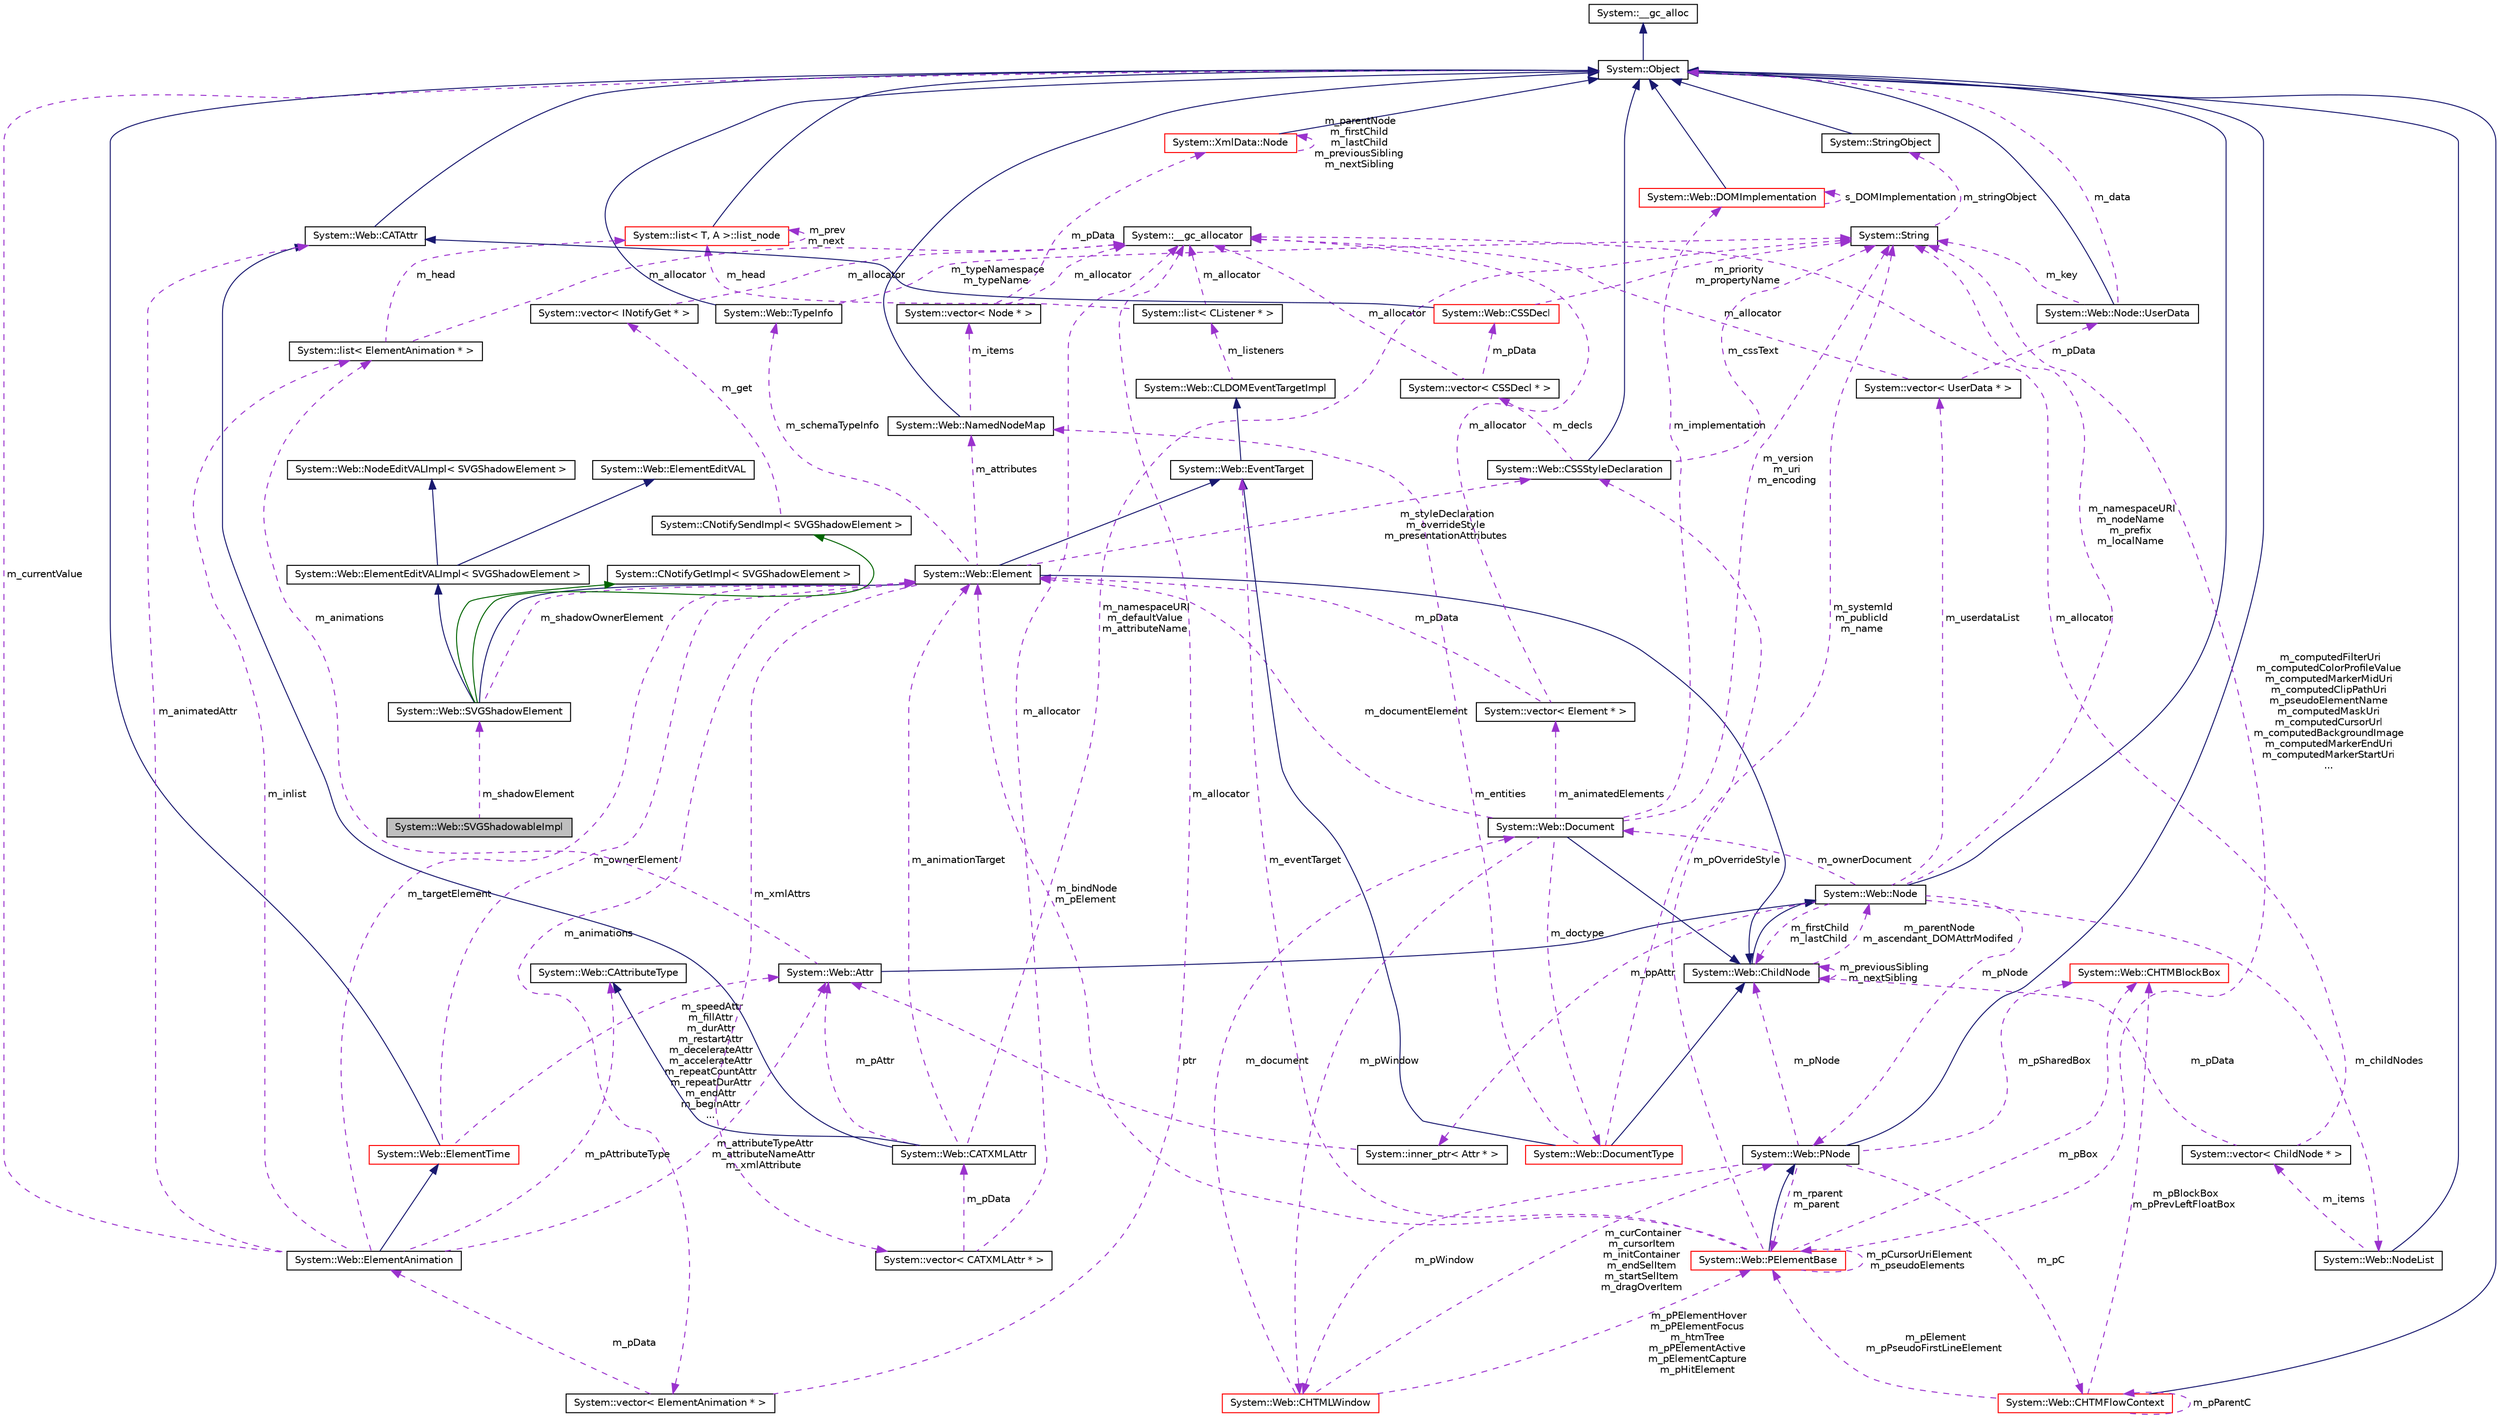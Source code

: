 digraph G
{
  edge [fontname="Helvetica",fontsize="10",labelfontname="Helvetica",labelfontsize="10"];
  node [fontname="Helvetica",fontsize="10",shape=record];
  Node1 [label="System::Web::SVGShadowableImpl",height=0.2,width=0.4,color="black", fillcolor="grey75", style="filled" fontcolor="black"];
  Node2 -> Node1 [dir="back",color="darkorchid3",fontsize="10",style="dashed",label=" m_shadowElement" ,fontname="Helvetica"];
  Node2 [label="System::Web::SVGShadowElement",height=0.2,width=0.4,color="black", fillcolor="white", style="filled",URL="$class_system_1_1_web_1_1_s_v_g_shadow_element.html"];
  Node3 -> Node2 [dir="back",color="midnightblue",fontsize="10",style="solid",fontname="Helvetica"];
  Node3 [label="System::Web::Element",height=0.2,width=0.4,color="black", fillcolor="white", style="filled",URL="$class_system_1_1_web_1_1_element.html"];
  Node4 -> Node3 [dir="back",color="midnightblue",fontsize="10",style="solid",fontname="Helvetica"];
  Node4 [label="System::Web::ChildNode",height=0.2,width=0.4,color="black", fillcolor="white", style="filled",URL="$class_system_1_1_web_1_1_child_node.html"];
  Node5 -> Node4 [dir="back",color="midnightblue",fontsize="10",style="solid",fontname="Helvetica"];
  Node5 [label="System::Web::Node",height=0.2,width=0.4,color="black", fillcolor="white", style="filled",URL="$class_system_1_1_web_1_1_node.html"];
  Node6 -> Node5 [dir="back",color="midnightblue",fontsize="10",style="solid",fontname="Helvetica"];
  Node6 [label="System::Object",height=0.2,width=0.4,color="black", fillcolor="white", style="filled",URL="$class_system_1_1_object.html"];
  Node7 -> Node6 [dir="back",color="midnightblue",fontsize="10",style="solid",fontname="Helvetica"];
  Node7 [label="System::__gc_alloc",height=0.2,width=0.4,color="black", fillcolor="white", style="filled",URL="$class_system_1_1____gc__alloc.html"];
  Node8 -> Node5 [dir="back",color="darkorchid3",fontsize="10",style="dashed",label=" m_childNodes" ,fontname="Helvetica"];
  Node8 [label="System::Web::NodeList",height=0.2,width=0.4,color="black", fillcolor="white", style="filled",URL="$class_system_1_1_web_1_1_node_list.html"];
  Node6 -> Node8 [dir="back",color="midnightblue",fontsize="10",style="solid",fontname="Helvetica"];
  Node9 -> Node8 [dir="back",color="darkorchid3",fontsize="10",style="dashed",label=" m_items" ,fontname="Helvetica"];
  Node9 [label="System::vector\< ChildNode * \>",height=0.2,width=0.4,color="black", fillcolor="white", style="filled",URL="$class_system_1_1vector.html"];
  Node10 -> Node9 [dir="back",color="darkorchid3",fontsize="10",style="dashed",label=" m_allocator" ,fontname="Helvetica"];
  Node10 [label="System::__gc_allocator",height=0.2,width=0.4,color="black", fillcolor="white", style="filled",URL="$class_system_1_1____gc__allocator.html"];
  Node4 -> Node9 [dir="back",color="darkorchid3",fontsize="10",style="dashed",label=" m_pData" ,fontname="Helvetica"];
  Node11 -> Node5 [dir="back",color="darkorchid3",fontsize="10",style="dashed",label=" m_ownerDocument" ,fontname="Helvetica"];
  Node11 [label="System::Web::Document",height=0.2,width=0.4,color="black", fillcolor="white", style="filled",URL="$class_system_1_1_web_1_1_document.html"];
  Node4 -> Node11 [dir="back",color="midnightblue",fontsize="10",style="solid",fontname="Helvetica"];
  Node12 -> Node11 [dir="back",color="darkorchid3",fontsize="10",style="dashed",label=" m_implementation" ,fontname="Helvetica"];
  Node12 [label="System::Web::DOMImplementation",height=0.2,width=0.4,color="red", fillcolor="white", style="filled",URL="$class_system_1_1_web_1_1_d_o_m_implementation.html"];
  Node6 -> Node12 [dir="back",color="midnightblue",fontsize="10",style="solid",fontname="Helvetica"];
  Node12 -> Node12 [dir="back",color="darkorchid3",fontsize="10",style="dashed",label=" s_DOMImplementation" ,fontname="Helvetica"];
  Node13 -> Node11 [dir="back",color="darkorchid3",fontsize="10",style="dashed",label=" m_doctype" ,fontname="Helvetica"];
  Node13 [label="System::Web::DocumentType",height=0.2,width=0.4,color="red", fillcolor="white", style="filled",URL="$class_system_1_1_web_1_1_document_type.html"];
  Node4 -> Node13 [dir="back",color="midnightblue",fontsize="10",style="solid",fontname="Helvetica"];
  Node14 -> Node13 [dir="back",color="midnightblue",fontsize="10",style="solid",fontname="Helvetica"];
  Node14 [label="System::Web::EventTarget",height=0.2,width=0.4,color="black", fillcolor="white", style="filled",URL="$class_system_1_1_web_1_1_event_target.html"];
  Node15 -> Node14 [dir="back",color="midnightblue",fontsize="10",style="solid",fontname="Helvetica"];
  Node15 [label="System::Web::CLDOMEventTargetImpl",height=0.2,width=0.4,color="black", fillcolor="white", style="filled",URL="$class_system_1_1_web_1_1_c_l_d_o_m_event_target_impl.html"];
  Node16 -> Node15 [dir="back",color="darkorchid3",fontsize="10",style="dashed",label=" m_listeners" ,fontname="Helvetica"];
  Node16 [label="System::list\< CListener * \>",height=0.2,width=0.4,color="black", fillcolor="white", style="filled",URL="$class_system_1_1list.html"];
  Node10 -> Node16 [dir="back",color="darkorchid3",fontsize="10",style="dashed",label=" m_allocator" ,fontname="Helvetica"];
  Node17 -> Node16 [dir="back",color="darkorchid3",fontsize="10",style="dashed",label=" m_head" ,fontname="Helvetica"];
  Node17 [label="System::list\< T, A \>::list_node",height=0.2,width=0.4,color="red", fillcolor="white", style="filled",URL="$class_system_1_1list_1_1list__node.html"];
  Node6 -> Node17 [dir="back",color="midnightblue",fontsize="10",style="solid",fontname="Helvetica"];
  Node17 -> Node17 [dir="back",color="darkorchid3",fontsize="10",style="dashed",label=" m_prev\nm_next" ,fontname="Helvetica"];
  Node18 -> Node13 [dir="back",color="darkorchid3",fontsize="10",style="dashed",label=" m_entities" ,fontname="Helvetica"];
  Node18 [label="System::Web::NamedNodeMap",height=0.2,width=0.4,color="black", fillcolor="white", style="filled",URL="$class_system_1_1_web_1_1_named_node_map.html"];
  Node6 -> Node18 [dir="back",color="midnightblue",fontsize="10",style="solid",fontname="Helvetica"];
  Node19 -> Node18 [dir="back",color="darkorchid3",fontsize="10",style="dashed",label=" m_items" ,fontname="Helvetica"];
  Node19 [label="System::vector\< Node * \>",height=0.2,width=0.4,color="black", fillcolor="white", style="filled",URL="$class_system_1_1vector.html"];
  Node20 -> Node19 [dir="back",color="darkorchid3",fontsize="10",style="dashed",label=" m_pData" ,fontname="Helvetica"];
  Node20 [label="System::XmlData::Node",height=0.2,width=0.4,color="red", fillcolor="white", style="filled",URL="$class_system_1_1_xml_data_1_1_node.html"];
  Node6 -> Node20 [dir="back",color="midnightblue",fontsize="10",style="solid",fontname="Helvetica"];
  Node20 -> Node20 [dir="back",color="darkorchid3",fontsize="10",style="dashed",label=" m_parentNode\nm_firstChild\nm_lastChild\nm_previousSibling\nm_nextSibling" ,fontname="Helvetica"];
  Node10 -> Node19 [dir="back",color="darkorchid3",fontsize="10",style="dashed",label=" m_allocator" ,fontname="Helvetica"];
  Node21 -> Node13 [dir="back",color="darkorchid3",fontsize="10",style="dashed",label=" m_systemId\nm_publicId\nm_name" ,fontname="Helvetica"];
  Node21 [label="System::String",height=0.2,width=0.4,color="black", fillcolor="white", style="filled",URL="$class_system_1_1_string.html"];
  Node22 -> Node21 [dir="back",color="darkorchid3",fontsize="10",style="dashed",label=" m_stringObject" ,fontname="Helvetica"];
  Node22 [label="System::StringObject",height=0.2,width=0.4,color="black", fillcolor="white", style="filled",URL="$class_system_1_1_string_object.html"];
  Node6 -> Node22 [dir="back",color="midnightblue",fontsize="10",style="solid",fontname="Helvetica"];
  Node23 -> Node11 [dir="back",color="darkorchid3",fontsize="10",style="dashed",label=" m_animatedElements" ,fontname="Helvetica"];
  Node23 [label="System::vector\< Element * \>",height=0.2,width=0.4,color="black", fillcolor="white", style="filled",URL="$class_system_1_1vector.html"];
  Node10 -> Node23 [dir="back",color="darkorchid3",fontsize="10",style="dashed",label=" m_allocator" ,fontname="Helvetica"];
  Node3 -> Node23 [dir="back",color="darkorchid3",fontsize="10",style="dashed",label=" m_pData" ,fontname="Helvetica"];
  Node24 -> Node11 [dir="back",color="darkorchid3",fontsize="10",style="dashed",label=" m_pWindow" ,fontname="Helvetica"];
  Node24 [label="System::Web::CHTMLWindow",height=0.2,width=0.4,color="red", fillcolor="white", style="filled",URL="$class_system_1_1_web_1_1_c_h_t_m_l_window.html"];
  Node11 -> Node24 [dir="back",color="darkorchid3",fontsize="10",style="dashed",label=" m_document" ,fontname="Helvetica"];
  Node25 -> Node24 [dir="back",color="darkorchid3",fontsize="10",style="dashed",label=" m_curContainer\nm_cursorItem\nm_initContainer\nm_endSelItem\nm_startSelItem\nm_dragOverItem" ,fontname="Helvetica"];
  Node25 [label="System::Web::PNode",height=0.2,width=0.4,color="black", fillcolor="white", style="filled",URL="$class_system_1_1_web_1_1_p_node.html"];
  Node6 -> Node25 [dir="back",color="midnightblue",fontsize="10",style="solid",fontname="Helvetica"];
  Node24 -> Node25 [dir="back",color="darkorchid3",fontsize="10",style="dashed",label=" m_pWindow" ,fontname="Helvetica"];
  Node26 -> Node25 [dir="back",color="darkorchid3",fontsize="10",style="dashed",label=" m_rparent\nm_parent" ,fontname="Helvetica"];
  Node26 [label="System::Web::PElementBase",height=0.2,width=0.4,color="red", fillcolor="white", style="filled",URL="$class_system_1_1_web_1_1_p_element_base.html"];
  Node25 -> Node26 [dir="back",color="midnightblue",fontsize="10",style="solid",fontname="Helvetica"];
  Node14 -> Node26 [dir="back",color="darkorchid3",fontsize="10",style="dashed",label=" m_eventTarget" ,fontname="Helvetica"];
  Node21 -> Node26 [dir="back",color="darkorchid3",fontsize="10",style="dashed",label=" m_computedFilterUri\nm_computedColorProfileValue\nm_computedMarkerMidUri\nm_computedClipPathUri\nm_pseudoElementName\nm_computedMaskUri\nm_computedCursorUrl\nm_computedBackgroundImage\nm_computedMarkerEndUri\nm_computedMarkerStartUri\n..." ,fontname="Helvetica"];
  Node27 -> Node26 [dir="back",color="darkorchid3",fontsize="10",style="dashed",label=" m_pOverrideStyle" ,fontname="Helvetica"];
  Node27 [label="System::Web::CSSStyleDeclaration",height=0.2,width=0.4,color="black", fillcolor="white", style="filled",URL="$class_system_1_1_web_1_1_c_s_s_style_declaration.html"];
  Node6 -> Node27 [dir="back",color="midnightblue",fontsize="10",style="solid",fontname="Helvetica"];
  Node21 -> Node27 [dir="back",color="darkorchid3",fontsize="10",style="dashed",label=" m_cssText" ,fontname="Helvetica"];
  Node28 -> Node27 [dir="back",color="darkorchid3",fontsize="10",style="dashed",label=" m_decls" ,fontname="Helvetica"];
  Node28 [label="System::vector\< CSSDecl * \>",height=0.2,width=0.4,color="black", fillcolor="white", style="filled",URL="$class_system_1_1vector.html"];
  Node10 -> Node28 [dir="back",color="darkorchid3",fontsize="10",style="dashed",label=" m_allocator" ,fontname="Helvetica"];
  Node29 -> Node28 [dir="back",color="darkorchid3",fontsize="10",style="dashed",label=" m_pData" ,fontname="Helvetica"];
  Node29 [label="System::Web::CSSDecl",height=0.2,width=0.4,color="red", fillcolor="white", style="filled",URL="$class_system_1_1_web_1_1_c_s_s_decl.html"];
  Node30 -> Node29 [dir="back",color="midnightblue",fontsize="10",style="solid",fontname="Helvetica"];
  Node30 [label="System::Web::CATAttr",height=0.2,width=0.4,color="black", fillcolor="white", style="filled",URL="$class_system_1_1_web_1_1_c_a_t_attr.html"];
  Node6 -> Node30 [dir="back",color="midnightblue",fontsize="10",style="solid",fontname="Helvetica"];
  Node21 -> Node29 [dir="back",color="darkorchid3",fontsize="10",style="dashed",label=" m_priority\nm_propertyName" ,fontname="Helvetica"];
  Node3 -> Node26 [dir="back",color="darkorchid3",fontsize="10",style="dashed",label=" m_bindNode\nm_pElement" ,fontname="Helvetica"];
  Node26 -> Node26 [dir="back",color="darkorchid3",fontsize="10",style="dashed",label=" m_pCursorUriElement\nm_pseudoElements" ,fontname="Helvetica"];
  Node31 -> Node26 [dir="back",color="darkorchid3",fontsize="10",style="dashed",label=" m_pBox" ,fontname="Helvetica"];
  Node31 [label="System::Web::CHTMBlockBox",height=0.2,width=0.4,color="red", fillcolor="white", style="filled",URL="$class_system_1_1_web_1_1_c_h_t_m_block_box.html"];
  Node4 -> Node25 [dir="back",color="darkorchid3",fontsize="10",style="dashed",label=" m_pNode" ,fontname="Helvetica"];
  Node32 -> Node25 [dir="back",color="darkorchid3",fontsize="10",style="dashed",label=" m_pC" ,fontname="Helvetica"];
  Node32 [label="System::Web::CHTMFlowContext",height=0.2,width=0.4,color="red", fillcolor="white", style="filled",URL="$class_system_1_1_web_1_1_c_h_t_m_flow_context.html"];
  Node6 -> Node32 [dir="back",color="midnightblue",fontsize="10",style="solid",fontname="Helvetica"];
  Node26 -> Node32 [dir="back",color="darkorchid3",fontsize="10",style="dashed",label=" m_pElement\nm_pPseudoFirstLineElement" ,fontname="Helvetica"];
  Node32 -> Node32 [dir="back",color="darkorchid3",fontsize="10",style="dashed",label=" m_pParentC" ,fontname="Helvetica"];
  Node31 -> Node32 [dir="back",color="darkorchid3",fontsize="10",style="dashed",label=" m_pBlockBox\nm_pPrevLeftFloatBox" ,fontname="Helvetica"];
  Node31 -> Node25 [dir="back",color="darkorchid3",fontsize="10",style="dashed",label=" m_pSharedBox" ,fontname="Helvetica"];
  Node26 -> Node24 [dir="back",color="darkorchid3",fontsize="10",style="dashed",label=" m_pPElementHover\nm_pPElementFocus\nm_htmTree\nm_pPElementActive\nm_pElementCapture\nm_pHitElement" ,fontname="Helvetica"];
  Node21 -> Node11 [dir="back",color="darkorchid3",fontsize="10",style="dashed",label=" m_version\nm_uri\nm_encoding" ,fontname="Helvetica"];
  Node3 -> Node11 [dir="back",color="darkorchid3",fontsize="10",style="dashed",label=" m_documentElement" ,fontname="Helvetica"];
  Node21 -> Node5 [dir="back",color="darkorchid3",fontsize="10",style="dashed",label=" m_namespaceURI\nm_nodeName\nm_prefix\nm_localName" ,fontname="Helvetica"];
  Node25 -> Node5 [dir="back",color="darkorchid3",fontsize="10",style="dashed",label=" m_pNode" ,fontname="Helvetica"];
  Node4 -> Node5 [dir="back",color="darkorchid3",fontsize="10",style="dashed",label=" m_firstChild\nm_lastChild" ,fontname="Helvetica"];
  Node33 -> Node5 [dir="back",color="darkorchid3",fontsize="10",style="dashed",label=" m_userdataList" ,fontname="Helvetica"];
  Node33 [label="System::vector\< UserData * \>",height=0.2,width=0.4,color="black", fillcolor="white", style="filled",URL="$class_system_1_1vector.html"];
  Node34 -> Node33 [dir="back",color="darkorchid3",fontsize="10",style="dashed",label=" m_pData" ,fontname="Helvetica"];
  Node34 [label="System::Web::Node::UserData",height=0.2,width=0.4,color="black", fillcolor="white", style="filled",URL="$class_system_1_1_web_1_1_node_1_1_user_data.html"];
  Node6 -> Node34 [dir="back",color="midnightblue",fontsize="10",style="solid",fontname="Helvetica"];
  Node21 -> Node34 [dir="back",color="darkorchid3",fontsize="10",style="dashed",label=" m_key" ,fontname="Helvetica"];
  Node6 -> Node34 [dir="back",color="darkorchid3",fontsize="10",style="dashed",label=" m_data" ,fontname="Helvetica"];
  Node10 -> Node33 [dir="back",color="darkorchid3",fontsize="10",style="dashed",label=" m_allocator" ,fontname="Helvetica"];
  Node35 -> Node5 [dir="back",color="darkorchid3",fontsize="10",style="dashed",label=" m_ppAttr" ,fontname="Helvetica"];
  Node35 [label="System::inner_ptr\< Attr * \>",height=0.2,width=0.4,color="black", fillcolor="white", style="filled",URL="$class_system_1_1inner__ptr.html"];
  Node36 -> Node35 [dir="back",color="darkorchid3",fontsize="10",style="dashed",label=" ptr" ,fontname="Helvetica"];
  Node36 [label="System::Web::Attr",height=0.2,width=0.4,color="black", fillcolor="white", style="filled",URL="$class_system_1_1_web_1_1_attr.html"];
  Node5 -> Node36 [dir="back",color="midnightblue",fontsize="10",style="solid",fontname="Helvetica"];
  Node37 -> Node36 [dir="back",color="darkorchid3",fontsize="10",style="dashed",label=" m_animations" ,fontname="Helvetica"];
  Node37 [label="System::list\< ElementAnimation * \>",height=0.2,width=0.4,color="black", fillcolor="white", style="filled",URL="$class_system_1_1list.html"];
  Node10 -> Node37 [dir="back",color="darkorchid3",fontsize="10",style="dashed",label=" m_allocator" ,fontname="Helvetica"];
  Node17 -> Node37 [dir="back",color="darkorchid3",fontsize="10",style="dashed",label=" m_head" ,fontname="Helvetica"];
  Node5 -> Node4 [dir="back",color="darkorchid3",fontsize="10",style="dashed",label=" m_parentNode\nm_ascendant_DOMAttrModifed" ,fontname="Helvetica"];
  Node4 -> Node4 [dir="back",color="darkorchid3",fontsize="10",style="dashed",label=" m_previousSibling\nm_nextSibling" ,fontname="Helvetica"];
  Node14 -> Node3 [dir="back",color="midnightblue",fontsize="10",style="solid",fontname="Helvetica"];
  Node38 -> Node3 [dir="back",color="darkorchid3",fontsize="10",style="dashed",label=" m_xmlAttrs" ,fontname="Helvetica"];
  Node38 [label="System::vector\< CATXMLAttr * \>",height=0.2,width=0.4,color="black", fillcolor="white", style="filled",URL="$class_system_1_1vector.html"];
  Node10 -> Node38 [dir="back",color="darkorchid3",fontsize="10",style="dashed",label=" m_allocator" ,fontname="Helvetica"];
  Node39 -> Node38 [dir="back",color="darkorchid3",fontsize="10",style="dashed",label=" m_pData" ,fontname="Helvetica"];
  Node39 [label="System::Web::CATXMLAttr",height=0.2,width=0.4,color="black", fillcolor="white", style="filled",URL="$class_system_1_1_web_1_1_c_a_t_x_m_l_attr.html"];
  Node30 -> Node39 [dir="back",color="midnightblue",fontsize="10",style="solid",fontname="Helvetica"];
  Node40 -> Node39 [dir="back",color="midnightblue",fontsize="10",style="solid",fontname="Helvetica"];
  Node40 [label="System::Web::CAttributeType",height=0.2,width=0.4,color="black", fillcolor="white", style="filled",URL="$class_system_1_1_web_1_1_c_attribute_type.html"];
  Node36 -> Node39 [dir="back",color="darkorchid3",fontsize="10",style="dashed",label=" m_pAttr" ,fontname="Helvetica"];
  Node21 -> Node39 [dir="back",color="darkorchid3",fontsize="10",style="dashed",label=" m_namespaceURI\nm_defaultValue\nm_attributeName" ,fontname="Helvetica"];
  Node3 -> Node39 [dir="back",color="darkorchid3",fontsize="10",style="dashed",label=" m_animationTarget" ,fontname="Helvetica"];
  Node18 -> Node3 [dir="back",color="darkorchid3",fontsize="10",style="dashed",label=" m_attributes" ,fontname="Helvetica"];
  Node41 -> Node3 [dir="back",color="darkorchid3",fontsize="10",style="dashed",label=" m_schemaTypeInfo" ,fontname="Helvetica"];
  Node41 [label="System::Web::TypeInfo",height=0.2,width=0.4,color="black", fillcolor="white", style="filled",URL="$class_system_1_1_web_1_1_type_info.html"];
  Node6 -> Node41 [dir="back",color="midnightblue",fontsize="10",style="solid",fontname="Helvetica"];
  Node21 -> Node41 [dir="back",color="darkorchid3",fontsize="10",style="dashed",label=" m_typeNamespace\nm_typeName" ,fontname="Helvetica"];
  Node27 -> Node3 [dir="back",color="darkorchid3",fontsize="10",style="dashed",label=" m_styleDeclaration\nm_overrideStyle\nm_presentationAttributes" ,fontname="Helvetica"];
  Node42 -> Node3 [dir="back",color="darkorchid3",fontsize="10",style="dashed",label=" m_animations" ,fontname="Helvetica"];
  Node42 [label="System::vector\< ElementAnimation * \>",height=0.2,width=0.4,color="black", fillcolor="white", style="filled",URL="$class_system_1_1vector.html"];
  Node10 -> Node42 [dir="back",color="darkorchid3",fontsize="10",style="dashed",label=" m_allocator" ,fontname="Helvetica"];
  Node43 -> Node42 [dir="back",color="darkorchid3",fontsize="10",style="dashed",label=" m_pData" ,fontname="Helvetica"];
  Node43 [label="System::Web::ElementAnimation",height=0.2,width=0.4,color="black", fillcolor="white", style="filled",URL="$class_system_1_1_web_1_1_element_animation.html"];
  Node44 -> Node43 [dir="back",color="midnightblue",fontsize="10",style="solid",fontname="Helvetica"];
  Node44 [label="System::Web::ElementTime",height=0.2,width=0.4,color="red", fillcolor="white", style="filled",URL="$class_system_1_1_web_1_1_element_time.html"];
  Node6 -> Node44 [dir="back",color="midnightblue",fontsize="10",style="solid",fontname="Helvetica"];
  Node36 -> Node44 [dir="back",color="darkorchid3",fontsize="10",style="dashed",label=" m_speedAttr\nm_fillAttr\nm_durAttr\nm_restartAttr\nm_decelerateAttr\nm_accelerateAttr\nm_repeatCountAttr\nm_repeatDurAttr\nm_endAttr\nm_beginAttr\n..." ,fontname="Helvetica"];
  Node3 -> Node44 [dir="back",color="darkorchid3",fontsize="10",style="dashed",label=" m_ownerElement" ,fontname="Helvetica"];
  Node30 -> Node43 [dir="back",color="darkorchid3",fontsize="10",style="dashed",label=" m_animatedAttr" ,fontname="Helvetica"];
  Node37 -> Node43 [dir="back",color="darkorchid3",fontsize="10",style="dashed",label=" m_inlist" ,fontname="Helvetica"];
  Node40 -> Node43 [dir="back",color="darkorchid3",fontsize="10",style="dashed",label=" m_pAttributeType" ,fontname="Helvetica"];
  Node36 -> Node43 [dir="back",color="darkorchid3",fontsize="10",style="dashed",label=" m_attributeTypeAttr\nm_attributeNameAttr\nm_xmlAttribute" ,fontname="Helvetica"];
  Node3 -> Node43 [dir="back",color="darkorchid3",fontsize="10",style="dashed",label=" m_targetElement" ,fontname="Helvetica"];
  Node6 -> Node43 [dir="back",color="darkorchid3",fontsize="10",style="dashed",label=" m_currentValue" ,fontname="Helvetica"];
  Node45 -> Node2 [dir="back",color="midnightblue",fontsize="10",style="solid",fontname="Helvetica"];
  Node45 [label="System::Web::ElementEditVALImpl\< SVGShadowElement \>",height=0.2,width=0.4,color="black", fillcolor="white", style="filled",URL="$class_system_1_1_web_1_1_element_edit_v_a_l_impl.html"];
  Node46 -> Node45 [dir="back",color="midnightblue",fontsize="10",style="solid",fontname="Helvetica"];
  Node46 [label="System::Web::NodeEditVALImpl\< SVGShadowElement \>",height=0.2,width=0.4,color="black", fillcolor="white", style="filled",URL="$class_system_1_1_web_1_1_node_edit_v_a_l_impl.html"];
  Node47 -> Node45 [dir="back",color="midnightblue",fontsize="10",style="solid",fontname="Helvetica"];
  Node47 [label="System::Web::ElementEditVAL",height=0.2,width=0.4,color="black", fillcolor="white", style="filled",URL="$class_system_1_1_web_1_1_element_edit_v_a_l.html"];
  Node48 -> Node2 [dir="back",color="darkgreen",fontsize="10",style="solid",fontname="Helvetica"];
  Node48 [label="System::CNotifyGetImpl\< SVGShadowElement \>",height=0.2,width=0.4,color="black", fillcolor="white", style="filled",URL="$class_system_1_1_c_notify_get_impl.html"];
  Node49 -> Node2 [dir="back",color="darkgreen",fontsize="10",style="solid",fontname="Helvetica"];
  Node49 [label="System::CNotifySendImpl\< SVGShadowElement \>",height=0.2,width=0.4,color="black", fillcolor="white", style="filled",URL="$class_system_1_1_c_notify_send_impl.html"];
  Node50 -> Node49 [dir="back",color="darkorchid3",fontsize="10",style="dashed",label=" m_get" ,fontname="Helvetica"];
  Node50 [label="System::vector\< INotifyGet * \>",height=0.2,width=0.4,color="black", fillcolor="white", style="filled",URL="$class_system_1_1vector.html"];
  Node10 -> Node50 [dir="back",color="darkorchid3",fontsize="10",style="dashed",label=" m_allocator" ,fontname="Helvetica"];
  Node3 -> Node2 [dir="back",color="darkorchid3",fontsize="10",style="dashed",label=" m_shadowOwnerElement" ,fontname="Helvetica"];
}
